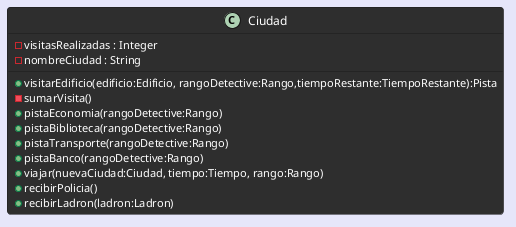 @startuml

!theme reddress-darkblue
skinparam BackgroundColor lavender
skinparam ArrowColor black
skinparam ArrowThickness 1.0
skinparam RoundCorner 7
skinparam ClassAttributeFontColor FFFFFF
skinparam ClassFontSize 12
skinparam ArrowFontColor black

Class Ciudad{

    - visitasRealizadas : Integer
    - nombreCiudad : String
    
    + visitarEdificio(edificio:Edificio, rangoDetective:Rango,tiempoRestante:TiempoRestante):Pista
    - sumarVisita()
    + pistaEconomia(rangoDetective:Rango)
    + pistaBiblioteca(rangoDetective:Rango)
    + pistaTransporte(rangoDetective:Rango)
    + pistaBanco(rangoDetective:Rango)
    + viajar(nuevaCiudad:Ciudad, tiempo:Tiempo, rango:Rango)
    + recibirPolicia()
    + recibirLadron(ladron:Ladron)

}

@enduml